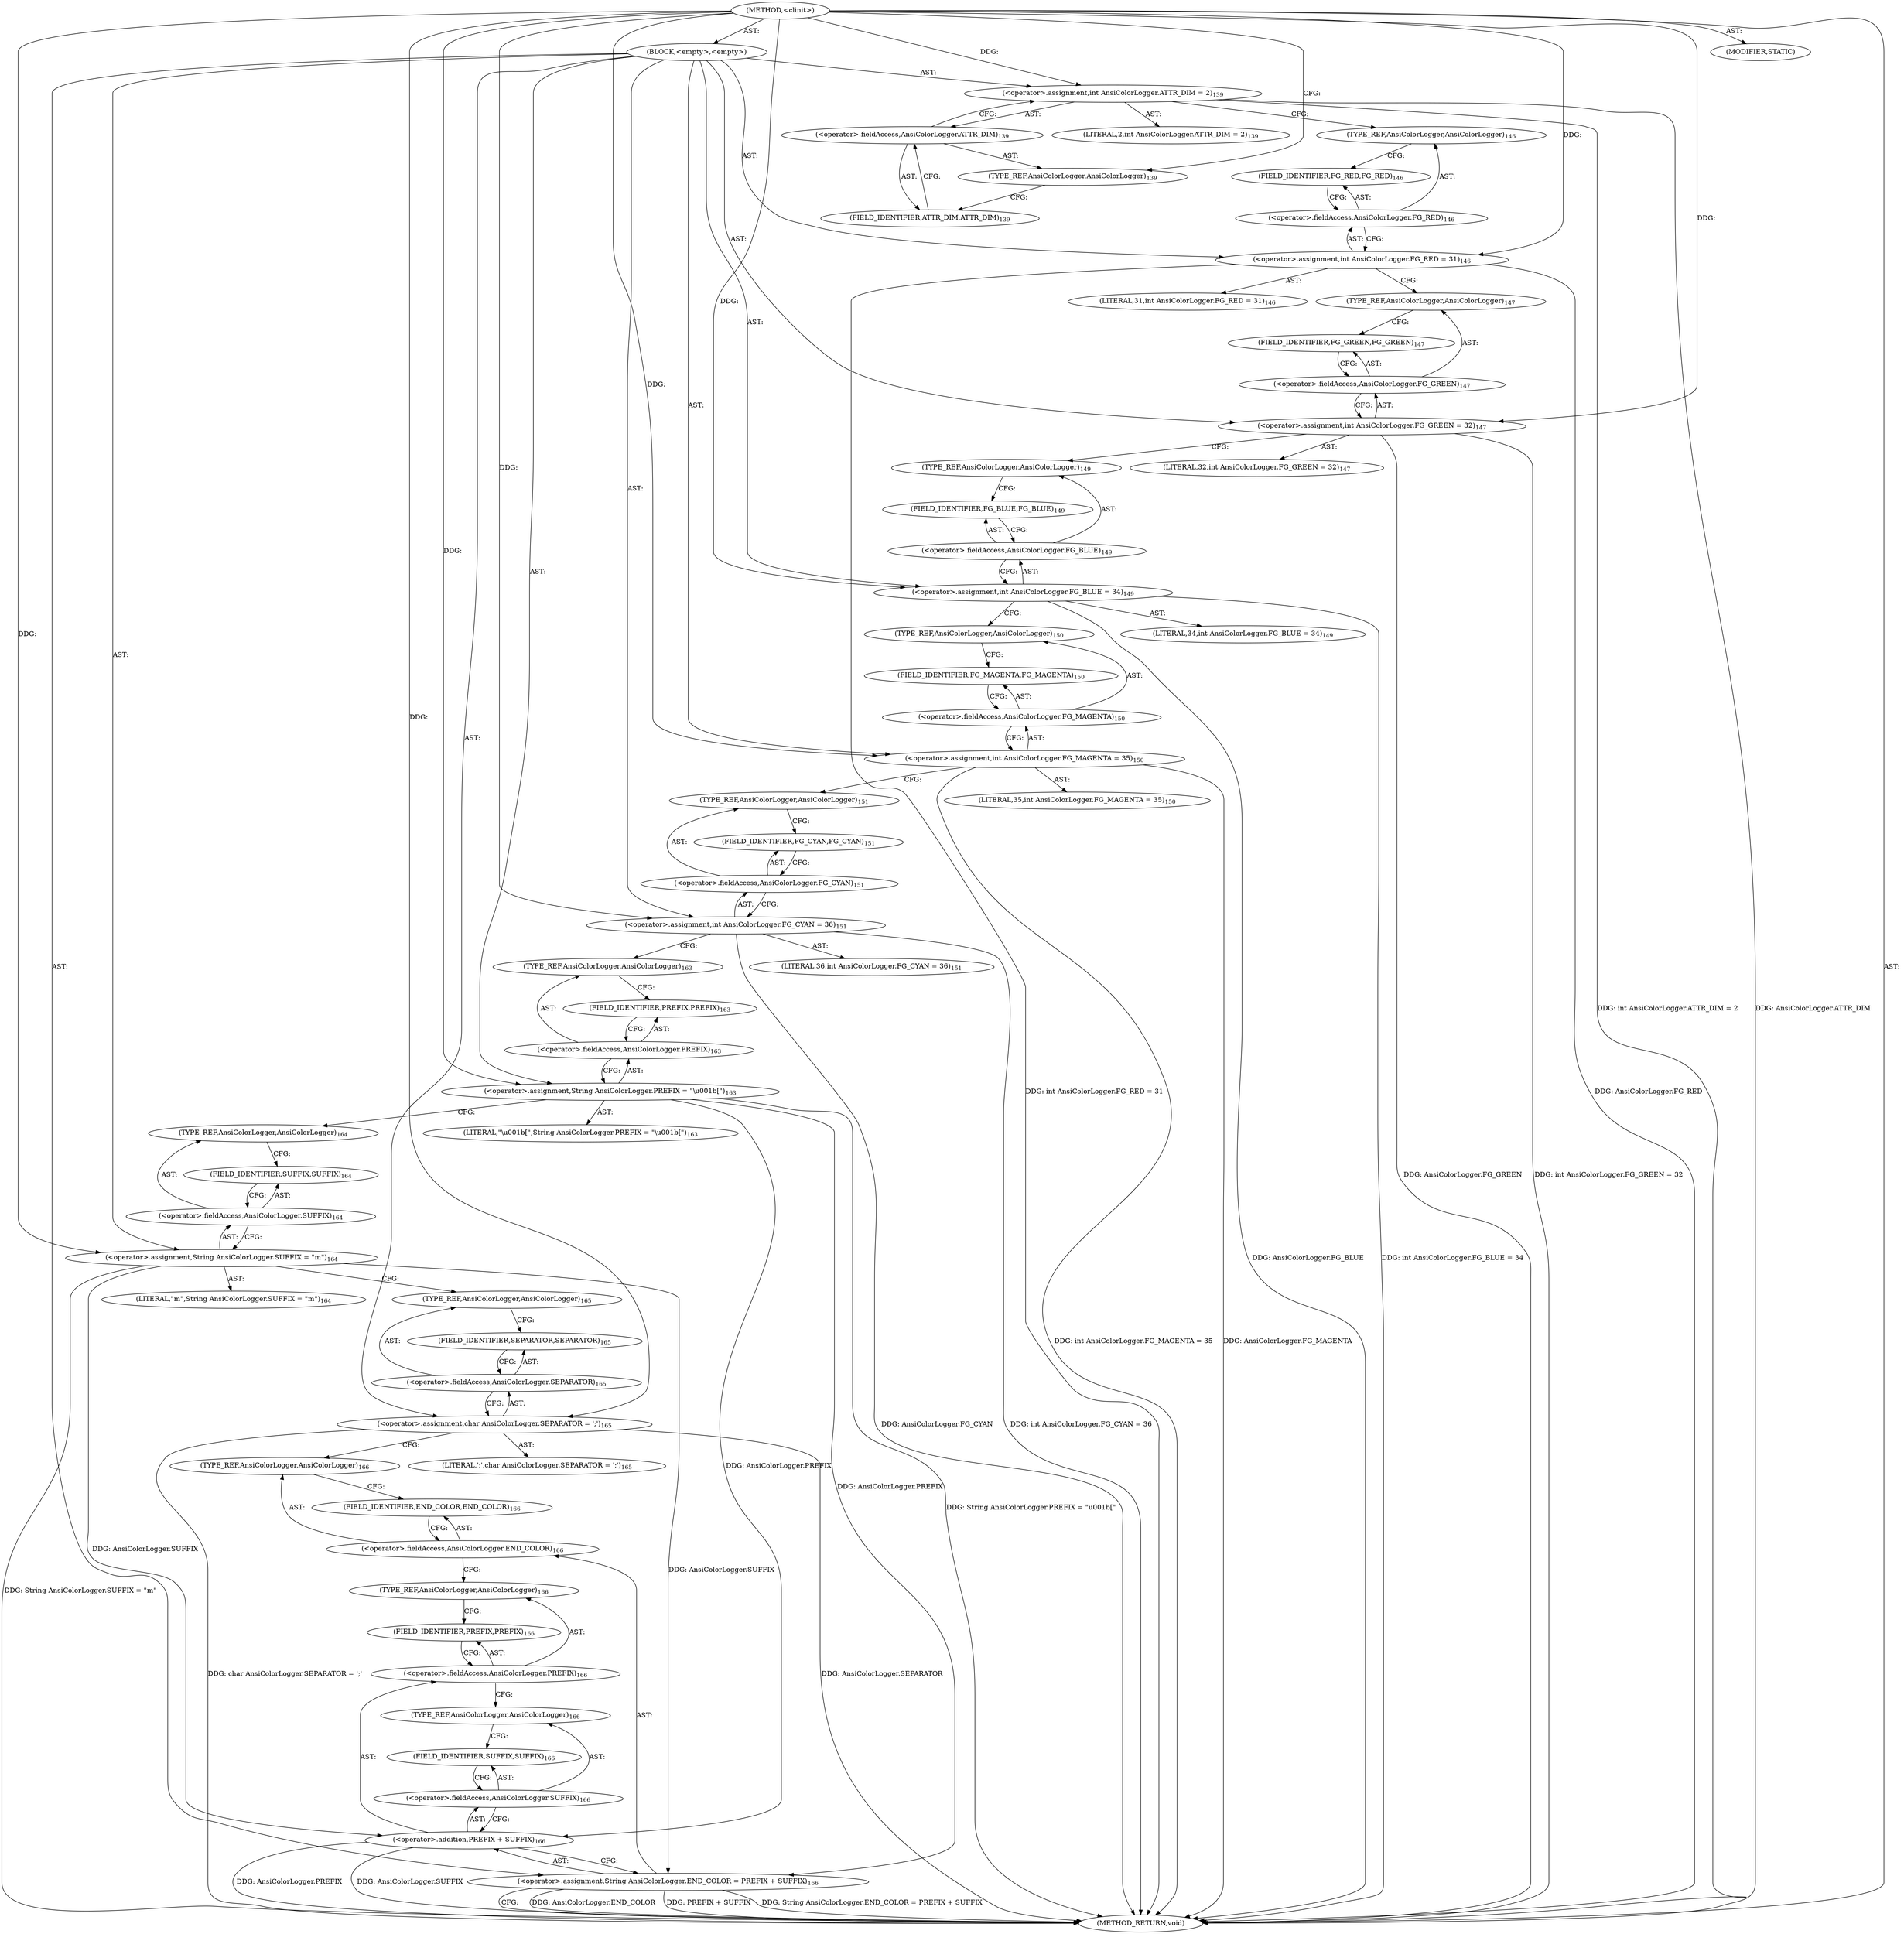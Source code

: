 digraph "&lt;clinit&gt;" {  
"111669149699" [label = <(METHOD,&lt;clinit&gt;)> ]
"25769803801" [label = <(BLOCK,&lt;empty&gt;,&lt;empty&gt;)> ]
"30064771231" [label = <(&lt;operator&gt;.assignment,int AnsiColorLogger.ATTR_DIM = 2)<SUB>139</SUB>> ]
"30064771232" [label = <(&lt;operator&gt;.fieldAccess,AnsiColorLogger.ATTR_DIM)<SUB>139</SUB>> ]
"180388626472" [label = <(TYPE_REF,AnsiColorLogger,AnsiColorLogger)<SUB>139</SUB>> ]
"55834574911" [label = <(FIELD_IDENTIFIER,ATTR_DIM,ATTR_DIM)<SUB>139</SUB>> ]
"90194313241" [label = <(LITERAL,2,int AnsiColorLogger.ATTR_DIM = 2)<SUB>139</SUB>> ]
"30064771233" [label = <(&lt;operator&gt;.assignment,int AnsiColorLogger.FG_RED = 31)<SUB>146</SUB>> ]
"30064771234" [label = <(&lt;operator&gt;.fieldAccess,AnsiColorLogger.FG_RED)<SUB>146</SUB>> ]
"180388626473" [label = <(TYPE_REF,AnsiColorLogger,AnsiColorLogger)<SUB>146</SUB>> ]
"55834574912" [label = <(FIELD_IDENTIFIER,FG_RED,FG_RED)<SUB>146</SUB>> ]
"90194313242" [label = <(LITERAL,31,int AnsiColorLogger.FG_RED = 31)<SUB>146</SUB>> ]
"30064771235" [label = <(&lt;operator&gt;.assignment,int AnsiColorLogger.FG_GREEN = 32)<SUB>147</SUB>> ]
"30064771236" [label = <(&lt;operator&gt;.fieldAccess,AnsiColorLogger.FG_GREEN)<SUB>147</SUB>> ]
"180388626474" [label = <(TYPE_REF,AnsiColorLogger,AnsiColorLogger)<SUB>147</SUB>> ]
"55834574913" [label = <(FIELD_IDENTIFIER,FG_GREEN,FG_GREEN)<SUB>147</SUB>> ]
"90194313243" [label = <(LITERAL,32,int AnsiColorLogger.FG_GREEN = 32)<SUB>147</SUB>> ]
"30064771237" [label = <(&lt;operator&gt;.assignment,int AnsiColorLogger.FG_BLUE = 34)<SUB>149</SUB>> ]
"30064771238" [label = <(&lt;operator&gt;.fieldAccess,AnsiColorLogger.FG_BLUE)<SUB>149</SUB>> ]
"180388626475" [label = <(TYPE_REF,AnsiColorLogger,AnsiColorLogger)<SUB>149</SUB>> ]
"55834574914" [label = <(FIELD_IDENTIFIER,FG_BLUE,FG_BLUE)<SUB>149</SUB>> ]
"90194313244" [label = <(LITERAL,34,int AnsiColorLogger.FG_BLUE = 34)<SUB>149</SUB>> ]
"30064771239" [label = <(&lt;operator&gt;.assignment,int AnsiColorLogger.FG_MAGENTA = 35)<SUB>150</SUB>> ]
"30064771240" [label = <(&lt;operator&gt;.fieldAccess,AnsiColorLogger.FG_MAGENTA)<SUB>150</SUB>> ]
"180388626476" [label = <(TYPE_REF,AnsiColorLogger,AnsiColorLogger)<SUB>150</SUB>> ]
"55834574915" [label = <(FIELD_IDENTIFIER,FG_MAGENTA,FG_MAGENTA)<SUB>150</SUB>> ]
"90194313245" [label = <(LITERAL,35,int AnsiColorLogger.FG_MAGENTA = 35)<SUB>150</SUB>> ]
"30064771241" [label = <(&lt;operator&gt;.assignment,int AnsiColorLogger.FG_CYAN = 36)<SUB>151</SUB>> ]
"30064771242" [label = <(&lt;operator&gt;.fieldAccess,AnsiColorLogger.FG_CYAN)<SUB>151</SUB>> ]
"180388626477" [label = <(TYPE_REF,AnsiColorLogger,AnsiColorLogger)<SUB>151</SUB>> ]
"55834574916" [label = <(FIELD_IDENTIFIER,FG_CYAN,FG_CYAN)<SUB>151</SUB>> ]
"90194313246" [label = <(LITERAL,36,int AnsiColorLogger.FG_CYAN = 36)<SUB>151</SUB>> ]
"30064771243" [label = <(&lt;operator&gt;.assignment,String AnsiColorLogger.PREFIX = &quot;\u001b[&quot;)<SUB>163</SUB>> ]
"30064771244" [label = <(&lt;operator&gt;.fieldAccess,AnsiColorLogger.PREFIX)<SUB>163</SUB>> ]
"180388626478" [label = <(TYPE_REF,AnsiColorLogger,AnsiColorLogger)<SUB>163</SUB>> ]
"55834574917" [label = <(FIELD_IDENTIFIER,PREFIX,PREFIX)<SUB>163</SUB>> ]
"90194313247" [label = <(LITERAL,&quot;\u001b[&quot;,String AnsiColorLogger.PREFIX = &quot;\u001b[&quot;)<SUB>163</SUB>> ]
"30064771245" [label = <(&lt;operator&gt;.assignment,String AnsiColorLogger.SUFFIX = &quot;m&quot;)<SUB>164</SUB>> ]
"30064771246" [label = <(&lt;operator&gt;.fieldAccess,AnsiColorLogger.SUFFIX)<SUB>164</SUB>> ]
"180388626479" [label = <(TYPE_REF,AnsiColorLogger,AnsiColorLogger)<SUB>164</SUB>> ]
"55834574918" [label = <(FIELD_IDENTIFIER,SUFFIX,SUFFIX)<SUB>164</SUB>> ]
"90194313248" [label = <(LITERAL,&quot;m&quot;,String AnsiColorLogger.SUFFIX = &quot;m&quot;)<SUB>164</SUB>> ]
"30064771247" [label = <(&lt;operator&gt;.assignment,char AnsiColorLogger.SEPARATOR = ';')<SUB>165</SUB>> ]
"30064771248" [label = <(&lt;operator&gt;.fieldAccess,AnsiColorLogger.SEPARATOR)<SUB>165</SUB>> ]
"180388626480" [label = <(TYPE_REF,AnsiColorLogger,AnsiColorLogger)<SUB>165</SUB>> ]
"55834574919" [label = <(FIELD_IDENTIFIER,SEPARATOR,SEPARATOR)<SUB>165</SUB>> ]
"90194313249" [label = <(LITERAL,';',char AnsiColorLogger.SEPARATOR = ';')<SUB>165</SUB>> ]
"30064771249" [label = <(&lt;operator&gt;.assignment,String AnsiColorLogger.END_COLOR = PREFIX + SUFFIX)<SUB>166</SUB>> ]
"30064771250" [label = <(&lt;operator&gt;.fieldAccess,AnsiColorLogger.END_COLOR)<SUB>166</SUB>> ]
"180388626481" [label = <(TYPE_REF,AnsiColorLogger,AnsiColorLogger)<SUB>166</SUB>> ]
"55834574920" [label = <(FIELD_IDENTIFIER,END_COLOR,END_COLOR)<SUB>166</SUB>> ]
"30064771251" [label = <(&lt;operator&gt;.addition,PREFIX + SUFFIX)<SUB>166</SUB>> ]
"30064771252" [label = <(&lt;operator&gt;.fieldAccess,AnsiColorLogger.PREFIX)<SUB>166</SUB>> ]
"180388626482" [label = <(TYPE_REF,AnsiColorLogger,AnsiColorLogger)<SUB>166</SUB>> ]
"55834574921" [label = <(FIELD_IDENTIFIER,PREFIX,PREFIX)<SUB>166</SUB>> ]
"30064771253" [label = <(&lt;operator&gt;.fieldAccess,AnsiColorLogger.SUFFIX)<SUB>166</SUB>> ]
"180388626483" [label = <(TYPE_REF,AnsiColorLogger,AnsiColorLogger)<SUB>166</SUB>> ]
"55834574922" [label = <(FIELD_IDENTIFIER,SUFFIX,SUFFIX)<SUB>166</SUB>> ]
"133143986208" [label = <(MODIFIER,STATIC)> ]
"128849018883" [label = <(METHOD_RETURN,void)> ]
  "111669149699" -> "25769803801"  [ label = "AST: "] 
  "111669149699" -> "133143986208"  [ label = "AST: "] 
  "111669149699" -> "128849018883"  [ label = "AST: "] 
  "25769803801" -> "30064771231"  [ label = "AST: "] 
  "25769803801" -> "30064771233"  [ label = "AST: "] 
  "25769803801" -> "30064771235"  [ label = "AST: "] 
  "25769803801" -> "30064771237"  [ label = "AST: "] 
  "25769803801" -> "30064771239"  [ label = "AST: "] 
  "25769803801" -> "30064771241"  [ label = "AST: "] 
  "25769803801" -> "30064771243"  [ label = "AST: "] 
  "25769803801" -> "30064771245"  [ label = "AST: "] 
  "25769803801" -> "30064771247"  [ label = "AST: "] 
  "25769803801" -> "30064771249"  [ label = "AST: "] 
  "30064771231" -> "30064771232"  [ label = "AST: "] 
  "30064771231" -> "90194313241"  [ label = "AST: "] 
  "30064771232" -> "180388626472"  [ label = "AST: "] 
  "30064771232" -> "55834574911"  [ label = "AST: "] 
  "30064771233" -> "30064771234"  [ label = "AST: "] 
  "30064771233" -> "90194313242"  [ label = "AST: "] 
  "30064771234" -> "180388626473"  [ label = "AST: "] 
  "30064771234" -> "55834574912"  [ label = "AST: "] 
  "30064771235" -> "30064771236"  [ label = "AST: "] 
  "30064771235" -> "90194313243"  [ label = "AST: "] 
  "30064771236" -> "180388626474"  [ label = "AST: "] 
  "30064771236" -> "55834574913"  [ label = "AST: "] 
  "30064771237" -> "30064771238"  [ label = "AST: "] 
  "30064771237" -> "90194313244"  [ label = "AST: "] 
  "30064771238" -> "180388626475"  [ label = "AST: "] 
  "30064771238" -> "55834574914"  [ label = "AST: "] 
  "30064771239" -> "30064771240"  [ label = "AST: "] 
  "30064771239" -> "90194313245"  [ label = "AST: "] 
  "30064771240" -> "180388626476"  [ label = "AST: "] 
  "30064771240" -> "55834574915"  [ label = "AST: "] 
  "30064771241" -> "30064771242"  [ label = "AST: "] 
  "30064771241" -> "90194313246"  [ label = "AST: "] 
  "30064771242" -> "180388626477"  [ label = "AST: "] 
  "30064771242" -> "55834574916"  [ label = "AST: "] 
  "30064771243" -> "30064771244"  [ label = "AST: "] 
  "30064771243" -> "90194313247"  [ label = "AST: "] 
  "30064771244" -> "180388626478"  [ label = "AST: "] 
  "30064771244" -> "55834574917"  [ label = "AST: "] 
  "30064771245" -> "30064771246"  [ label = "AST: "] 
  "30064771245" -> "90194313248"  [ label = "AST: "] 
  "30064771246" -> "180388626479"  [ label = "AST: "] 
  "30064771246" -> "55834574918"  [ label = "AST: "] 
  "30064771247" -> "30064771248"  [ label = "AST: "] 
  "30064771247" -> "90194313249"  [ label = "AST: "] 
  "30064771248" -> "180388626480"  [ label = "AST: "] 
  "30064771248" -> "55834574919"  [ label = "AST: "] 
  "30064771249" -> "30064771250"  [ label = "AST: "] 
  "30064771249" -> "30064771251"  [ label = "AST: "] 
  "30064771250" -> "180388626481"  [ label = "AST: "] 
  "30064771250" -> "55834574920"  [ label = "AST: "] 
  "30064771251" -> "30064771252"  [ label = "AST: "] 
  "30064771251" -> "30064771253"  [ label = "AST: "] 
  "30064771252" -> "180388626482"  [ label = "AST: "] 
  "30064771252" -> "55834574921"  [ label = "AST: "] 
  "30064771253" -> "180388626483"  [ label = "AST: "] 
  "30064771253" -> "55834574922"  [ label = "AST: "] 
  "30064771231" -> "180388626473"  [ label = "CFG: "] 
  "30064771233" -> "180388626474"  [ label = "CFG: "] 
  "30064771235" -> "180388626475"  [ label = "CFG: "] 
  "30064771237" -> "180388626476"  [ label = "CFG: "] 
  "30064771239" -> "180388626477"  [ label = "CFG: "] 
  "30064771241" -> "180388626478"  [ label = "CFG: "] 
  "30064771243" -> "180388626479"  [ label = "CFG: "] 
  "30064771245" -> "180388626480"  [ label = "CFG: "] 
  "30064771247" -> "180388626481"  [ label = "CFG: "] 
  "30064771249" -> "128849018883"  [ label = "CFG: "] 
  "30064771232" -> "30064771231"  [ label = "CFG: "] 
  "30064771234" -> "30064771233"  [ label = "CFG: "] 
  "30064771236" -> "30064771235"  [ label = "CFG: "] 
  "30064771238" -> "30064771237"  [ label = "CFG: "] 
  "30064771240" -> "30064771239"  [ label = "CFG: "] 
  "30064771242" -> "30064771241"  [ label = "CFG: "] 
  "30064771244" -> "30064771243"  [ label = "CFG: "] 
  "30064771246" -> "30064771245"  [ label = "CFG: "] 
  "30064771248" -> "30064771247"  [ label = "CFG: "] 
  "30064771250" -> "180388626482"  [ label = "CFG: "] 
  "30064771251" -> "30064771249"  [ label = "CFG: "] 
  "180388626472" -> "55834574911"  [ label = "CFG: "] 
  "55834574911" -> "30064771232"  [ label = "CFG: "] 
  "180388626473" -> "55834574912"  [ label = "CFG: "] 
  "55834574912" -> "30064771234"  [ label = "CFG: "] 
  "180388626474" -> "55834574913"  [ label = "CFG: "] 
  "55834574913" -> "30064771236"  [ label = "CFG: "] 
  "180388626475" -> "55834574914"  [ label = "CFG: "] 
  "55834574914" -> "30064771238"  [ label = "CFG: "] 
  "180388626476" -> "55834574915"  [ label = "CFG: "] 
  "55834574915" -> "30064771240"  [ label = "CFG: "] 
  "180388626477" -> "55834574916"  [ label = "CFG: "] 
  "55834574916" -> "30064771242"  [ label = "CFG: "] 
  "180388626478" -> "55834574917"  [ label = "CFG: "] 
  "55834574917" -> "30064771244"  [ label = "CFG: "] 
  "180388626479" -> "55834574918"  [ label = "CFG: "] 
  "55834574918" -> "30064771246"  [ label = "CFG: "] 
  "180388626480" -> "55834574919"  [ label = "CFG: "] 
  "55834574919" -> "30064771248"  [ label = "CFG: "] 
  "180388626481" -> "55834574920"  [ label = "CFG: "] 
  "55834574920" -> "30064771250"  [ label = "CFG: "] 
  "30064771252" -> "180388626483"  [ label = "CFG: "] 
  "30064771253" -> "30064771251"  [ label = "CFG: "] 
  "180388626482" -> "55834574921"  [ label = "CFG: "] 
  "55834574921" -> "30064771252"  [ label = "CFG: "] 
  "180388626483" -> "55834574922"  [ label = "CFG: "] 
  "55834574922" -> "30064771253"  [ label = "CFG: "] 
  "111669149699" -> "180388626472"  [ label = "CFG: "] 
  "30064771231" -> "128849018883"  [ label = "DDG: AnsiColorLogger.ATTR_DIM"] 
  "30064771231" -> "128849018883"  [ label = "DDG: int AnsiColorLogger.ATTR_DIM = 2"] 
  "30064771233" -> "128849018883"  [ label = "DDG: AnsiColorLogger.FG_RED"] 
  "30064771233" -> "128849018883"  [ label = "DDG: int AnsiColorLogger.FG_RED = 31"] 
  "30064771235" -> "128849018883"  [ label = "DDG: AnsiColorLogger.FG_GREEN"] 
  "30064771235" -> "128849018883"  [ label = "DDG: int AnsiColorLogger.FG_GREEN = 32"] 
  "30064771237" -> "128849018883"  [ label = "DDG: AnsiColorLogger.FG_BLUE"] 
  "30064771237" -> "128849018883"  [ label = "DDG: int AnsiColorLogger.FG_BLUE = 34"] 
  "30064771239" -> "128849018883"  [ label = "DDG: AnsiColorLogger.FG_MAGENTA"] 
  "30064771239" -> "128849018883"  [ label = "DDG: int AnsiColorLogger.FG_MAGENTA = 35"] 
  "30064771241" -> "128849018883"  [ label = "DDG: AnsiColorLogger.FG_CYAN"] 
  "30064771241" -> "128849018883"  [ label = "DDG: int AnsiColorLogger.FG_CYAN = 36"] 
  "30064771243" -> "128849018883"  [ label = "DDG: String AnsiColorLogger.PREFIX = &quot;\u001b[&quot;"] 
  "30064771245" -> "128849018883"  [ label = "DDG: String AnsiColorLogger.SUFFIX = &quot;m&quot;"] 
  "30064771247" -> "128849018883"  [ label = "DDG: AnsiColorLogger.SEPARATOR"] 
  "30064771247" -> "128849018883"  [ label = "DDG: char AnsiColorLogger.SEPARATOR = ';'"] 
  "30064771249" -> "128849018883"  [ label = "DDG: AnsiColorLogger.END_COLOR"] 
  "30064771251" -> "128849018883"  [ label = "DDG: AnsiColorLogger.PREFIX"] 
  "30064771251" -> "128849018883"  [ label = "DDG: AnsiColorLogger.SUFFIX"] 
  "30064771249" -> "128849018883"  [ label = "DDG: PREFIX + SUFFIX"] 
  "30064771249" -> "128849018883"  [ label = "DDG: String AnsiColorLogger.END_COLOR = PREFIX + SUFFIX"] 
  "111669149699" -> "30064771231"  [ label = "DDG: "] 
  "111669149699" -> "30064771233"  [ label = "DDG: "] 
  "111669149699" -> "30064771235"  [ label = "DDG: "] 
  "111669149699" -> "30064771237"  [ label = "DDG: "] 
  "111669149699" -> "30064771239"  [ label = "DDG: "] 
  "111669149699" -> "30064771241"  [ label = "DDG: "] 
  "111669149699" -> "30064771243"  [ label = "DDG: "] 
  "111669149699" -> "30064771245"  [ label = "DDG: "] 
  "111669149699" -> "30064771247"  [ label = "DDG: "] 
  "30064771243" -> "30064771249"  [ label = "DDG: AnsiColorLogger.PREFIX"] 
  "30064771245" -> "30064771249"  [ label = "DDG: AnsiColorLogger.SUFFIX"] 
  "30064771243" -> "30064771251"  [ label = "DDG: AnsiColorLogger.PREFIX"] 
  "30064771245" -> "30064771251"  [ label = "DDG: AnsiColorLogger.SUFFIX"] 
}
